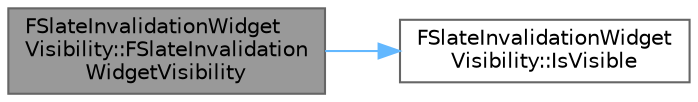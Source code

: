 digraph "FSlateInvalidationWidgetVisibility::FSlateInvalidationWidgetVisibility"
{
 // INTERACTIVE_SVG=YES
 // LATEX_PDF_SIZE
  bgcolor="transparent";
  edge [fontname=Helvetica,fontsize=10,labelfontname=Helvetica,labelfontsize=10];
  node [fontname=Helvetica,fontsize=10,shape=box,height=0.2,width=0.4];
  rankdir="LR";
  Node1 [id="Node000001",label="FSlateInvalidationWidget\lVisibility::FSlateInvalidation\lWidgetVisibility",height=0.2,width=0.4,color="gray40", fillcolor="grey60", style="filled", fontcolor="black",tooltip=" "];
  Node1 -> Node2 [id="edge1_Node000001_Node000002",color="steelblue1",style="solid",tooltip=" "];
  Node2 [id="Node000002",label="FSlateInvalidationWidget\lVisibility::IsVisible",height=0.2,width=0.4,color="grey40", fillcolor="white", style="filled",URL="$de/d30/structFSlateInvalidationWidgetVisibility.html#a7a97108d3429b085a9907e4b05f4767e",tooltip=" "];
}
